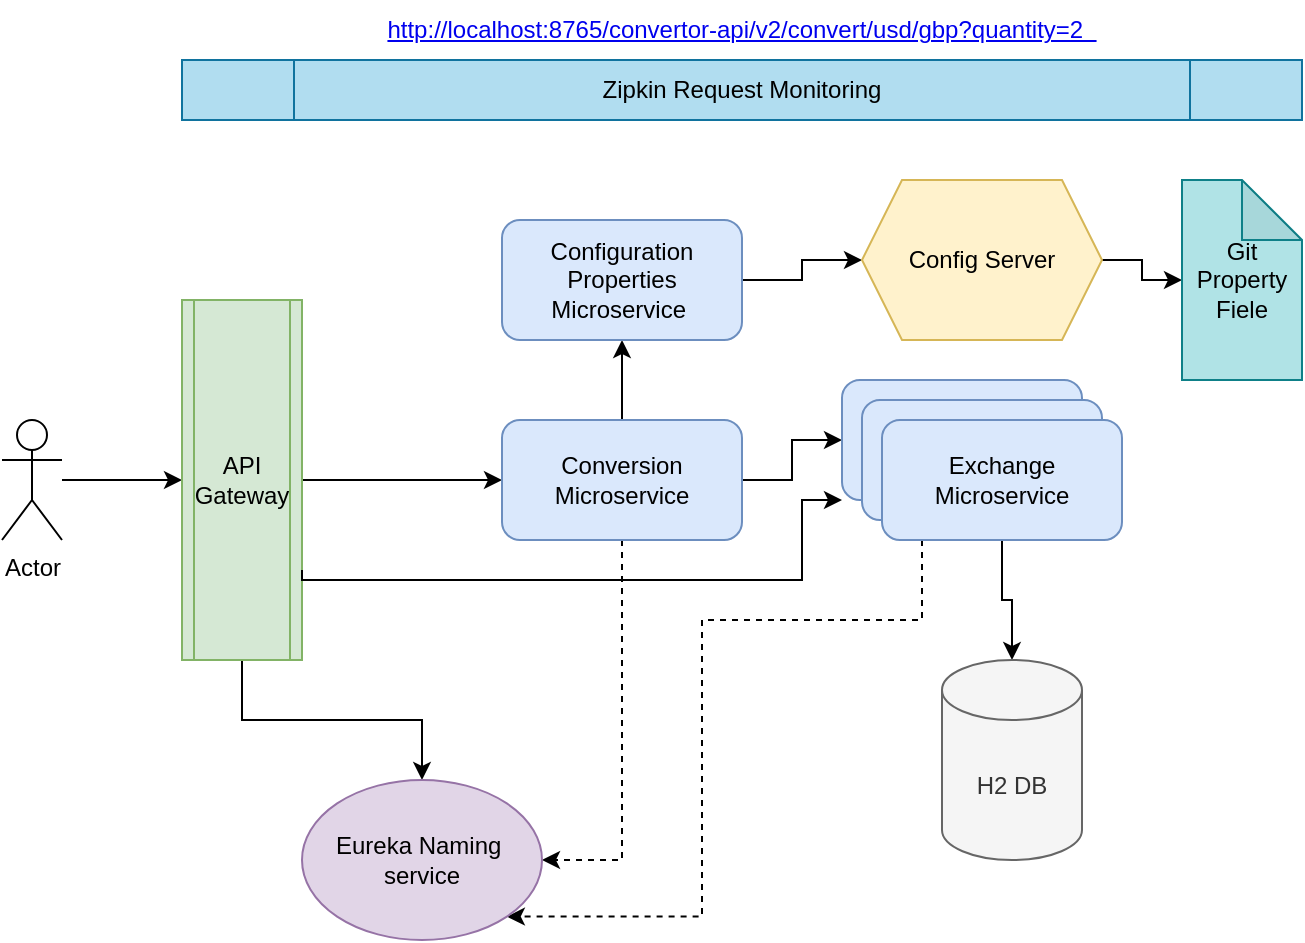 <mxfile version="15.4.0" type="device"><diagram id="C5RBs43oDa-KdzZeNtuy" name="Page-1"><mxGraphModel dx="1298" dy="806" grid="1" gridSize="10" guides="1" tooltips="1" connect="1" arrows="1" fold="1" page="1" pageScale="1" pageWidth="827" pageHeight="1169" math="0" shadow="0"><root><mxCell id="WIyWlLk6GJQsqaUBKTNV-0"/><mxCell id="WIyWlLk6GJQsqaUBKTNV-1" parent="WIyWlLk6GJQsqaUBKTNV-0"/><mxCell id="WIyWlLk6GJQsqaUBKTNV-2" value="" style="rounded=0;html=1;jettySize=auto;orthogonalLoop=1;fontSize=11;endArrow=block;endFill=0;endSize=8;strokeWidth=1;shadow=0;labelBackgroundColor=none;edgeStyle=orthogonalEdgeStyle;" parent="WIyWlLk6GJQsqaUBKTNV-1" edge="1"><mxGeometry relative="1" as="geometry"><mxPoint x="220" y="120" as="sourcePoint"/></mxGeometry></mxCell><mxCell id="4897x20YyrgDVTzjDvdi-5" value="" style="edgeStyle=orthogonalEdgeStyle;rounded=0;orthogonalLoop=1;jettySize=auto;html=1;" edge="1" parent="WIyWlLk6GJQsqaUBKTNV-1" source="U4bXqq9L9UfTokAsVBIl-0" target="U4bXqq9L9UfTokAsVBIl-10"><mxGeometry relative="1" as="geometry"/></mxCell><mxCell id="U4bXqq9L9UfTokAsVBIl-0" value="Actor" style="shape=umlActor;verticalLabelPosition=bottom;verticalAlign=top;html=1;outlineConnect=0;" parent="WIyWlLk6GJQsqaUBKTNV-1" vertex="1"><mxGeometry x="70" y="250" width="30" height="60" as="geometry"/></mxCell><mxCell id="U4bXqq9L9UfTokAsVBIl-7" value="&lt;a href=&quot;data:page/id,C5RBs43oDa-KdzZeNtuy&quot;&gt;http://localhost:8765/convertor-api/v2/convert/usd/gbp?quantity=2&amp;nbsp;&amp;nbsp;&lt;/a&gt;" style="text;html=1;strokeColor=none;fillColor=none;align=center;verticalAlign=middle;whiteSpace=wrap;rounded=0;" parent="WIyWlLk6GJQsqaUBKTNV-1" vertex="1"><mxGeometry x="240" y="40" width="400" height="30" as="geometry"/></mxCell><mxCell id="U4bXqq9L9UfTokAsVBIl-21" style="edgeStyle=orthogonalEdgeStyle;rounded=0;orthogonalLoop=1;jettySize=auto;html=1;entryX=0.5;entryY=0;entryDx=0;entryDy=0;" parent="WIyWlLk6GJQsqaUBKTNV-1" source="U4bXqq9L9UfTokAsVBIl-10" target="U4bXqq9L9UfTokAsVBIl-20" edge="1"><mxGeometry relative="1" as="geometry"/></mxCell><mxCell id="U4bXqq9L9UfTokAsVBIl-22" style="edgeStyle=orthogonalEdgeStyle;rounded=0;orthogonalLoop=1;jettySize=auto;html=1;" parent="WIyWlLk6GJQsqaUBKTNV-1" source="U4bXqq9L9UfTokAsVBIl-10" edge="1"><mxGeometry relative="1" as="geometry"><mxPoint x="320" y="280" as="targetPoint"/></mxGeometry></mxCell><mxCell id="U4bXqq9L9UfTokAsVBIl-10" value="API&lt;br&gt;Gateway&lt;br&gt;" style="shape=process;whiteSpace=wrap;html=1;backgroundOutline=1;fillColor=#d5e8d4;strokeColor=#82b366;" parent="WIyWlLk6GJQsqaUBKTNV-1" vertex="1"><mxGeometry x="160" y="190" width="60" height="180" as="geometry"/></mxCell><mxCell id="U4bXqq9L9UfTokAsVBIl-15" style="edgeStyle=orthogonalEdgeStyle;rounded=0;orthogonalLoop=1;jettySize=auto;html=1;entryX=0;entryY=0.5;entryDx=0;entryDy=0;" parent="WIyWlLk6GJQsqaUBKTNV-1" source="U4bXqq9L9UfTokAsVBIl-11" target="U4bXqq9L9UfTokAsVBIl-12" edge="1"><mxGeometry relative="1" as="geometry"/></mxCell><mxCell id="U4bXqq9L9UfTokAsVBIl-23" style="edgeStyle=orthogonalEdgeStyle;rounded=0;orthogonalLoop=1;jettySize=auto;html=1;entryX=1;entryY=0.5;entryDx=0;entryDy=0;dashed=1;" parent="WIyWlLk6GJQsqaUBKTNV-1" source="U4bXqq9L9UfTokAsVBIl-11" target="U4bXqq9L9UfTokAsVBIl-20" edge="1"><mxGeometry relative="1" as="geometry"/></mxCell><mxCell id="4IQGfCb6uxzi-02-X37Q-1" value="" style="edgeStyle=orthogonalEdgeStyle;rounded=0;orthogonalLoop=1;jettySize=auto;html=1;" parent="WIyWlLk6GJQsqaUBKTNV-1" source="U4bXqq9L9UfTokAsVBIl-11" target="4IQGfCb6uxzi-02-X37Q-0" edge="1"><mxGeometry relative="1" as="geometry"/></mxCell><mxCell id="U4bXqq9L9UfTokAsVBIl-11" value="Conversion Microservice" style="rounded=1;whiteSpace=wrap;html=1;fillColor=#dae8fc;strokeColor=#6c8ebf;" parent="WIyWlLk6GJQsqaUBKTNV-1" vertex="1"><mxGeometry x="320" y="250" width="120" height="60" as="geometry"/></mxCell><mxCell id="U4bXqq9L9UfTokAsVBIl-12" value="Exchange Microservice" style="rounded=1;whiteSpace=wrap;html=1;fillColor=#dae8fc;strokeColor=#6c8ebf;" parent="WIyWlLk6GJQsqaUBKTNV-1" vertex="1"><mxGeometry x="490" y="230" width="120" height="60" as="geometry"/></mxCell><mxCell id="U4bXqq9L9UfTokAsVBIl-13" value="Exchange Microservice" style="rounded=1;whiteSpace=wrap;html=1;fillColor=#dae8fc;strokeColor=#6c8ebf;" parent="WIyWlLk6GJQsqaUBKTNV-1" vertex="1"><mxGeometry x="500" y="240" width="120" height="60" as="geometry"/></mxCell><mxCell id="U4bXqq9L9UfTokAsVBIl-17" style="edgeStyle=orthogonalEdgeStyle;rounded=0;orthogonalLoop=1;jettySize=auto;html=1;exitX=0.5;exitY=1;exitDx=0;exitDy=0;entryX=0.5;entryY=0;entryDx=0;entryDy=0;entryPerimeter=0;" parent="WIyWlLk6GJQsqaUBKTNV-1" source="U4bXqq9L9UfTokAsVBIl-14" target="U4bXqq9L9UfTokAsVBIl-16" edge="1"><mxGeometry relative="1" as="geometry"/></mxCell><mxCell id="U4bXqq9L9UfTokAsVBIl-25" style="edgeStyle=orthogonalEdgeStyle;rounded=0;orthogonalLoop=1;jettySize=auto;html=1;dashed=1;entryX=1;entryY=1;entryDx=0;entryDy=0;" parent="WIyWlLk6GJQsqaUBKTNV-1" source="U4bXqq9L9UfTokAsVBIl-14" target="U4bXqq9L9UfTokAsVBIl-20" edge="1"><mxGeometry relative="1" as="geometry"><mxPoint x="420" y="580" as="targetPoint"/><Array as="points"><mxPoint x="530" y="350"/><mxPoint x="420" y="350"/><mxPoint x="420" y="498"/></Array></mxGeometry></mxCell><mxCell id="U4bXqq9L9UfTokAsVBIl-14" value="Exchange Microservice" style="rounded=1;whiteSpace=wrap;html=1;fillColor=#dae8fc;strokeColor=#6c8ebf;" parent="WIyWlLk6GJQsqaUBKTNV-1" vertex="1"><mxGeometry x="510" y="250" width="120" height="60" as="geometry"/></mxCell><mxCell id="U4bXqq9L9UfTokAsVBIl-16" value="H2 DB" style="shape=cylinder3;whiteSpace=wrap;html=1;boundedLbl=1;backgroundOutline=1;size=15;fillColor=#f5f5f5;strokeColor=#666666;fontColor=#333333;" parent="WIyWlLk6GJQsqaUBKTNV-1" vertex="1"><mxGeometry x="540" y="370" width="70" height="100" as="geometry"/></mxCell><mxCell id="U4bXqq9L9UfTokAsVBIl-20" value="Eureka Naming&amp;nbsp;&lt;br&gt;service" style="ellipse;whiteSpace=wrap;html=1;fillColor=#e1d5e7;strokeColor=#9673a6;" parent="WIyWlLk6GJQsqaUBKTNV-1" vertex="1"><mxGeometry x="220" y="430" width="120" height="80" as="geometry"/></mxCell><mxCell id="4IQGfCb6uxzi-02-X37Q-3" value="" style="edgeStyle=orthogonalEdgeStyle;rounded=0;orthogonalLoop=1;jettySize=auto;html=1;" parent="WIyWlLk6GJQsqaUBKTNV-1" source="4IQGfCb6uxzi-02-X37Q-0" target="4IQGfCb6uxzi-02-X37Q-2" edge="1"><mxGeometry relative="1" as="geometry"/></mxCell><mxCell id="4IQGfCb6uxzi-02-X37Q-0" value="Configuration&lt;br&gt;Properties Microservice&amp;nbsp;" style="rounded=1;whiteSpace=wrap;html=1;fillColor=#dae8fc;strokeColor=#6c8ebf;" parent="WIyWlLk6GJQsqaUBKTNV-1" vertex="1"><mxGeometry x="320" y="150" width="120" height="60" as="geometry"/></mxCell><mxCell id="4IQGfCb6uxzi-02-X37Q-5" value="" style="edgeStyle=orthogonalEdgeStyle;rounded=0;orthogonalLoop=1;jettySize=auto;html=1;" parent="WIyWlLk6GJQsqaUBKTNV-1" source="4IQGfCb6uxzi-02-X37Q-2" target="4IQGfCb6uxzi-02-X37Q-4" edge="1"><mxGeometry relative="1" as="geometry"/></mxCell><mxCell id="4IQGfCb6uxzi-02-X37Q-2" value="Config Server" style="shape=hexagon;perimeter=hexagonPerimeter2;whiteSpace=wrap;html=1;fixedSize=1;fillColor=#fff2cc;strokeColor=#d6b656;" parent="WIyWlLk6GJQsqaUBKTNV-1" vertex="1"><mxGeometry x="500" y="130" width="120" height="80" as="geometry"/></mxCell><mxCell id="4IQGfCb6uxzi-02-X37Q-4" value="Git&lt;br&gt;Property&lt;br&gt;Fiele" style="shape=note;whiteSpace=wrap;html=1;backgroundOutline=1;darkOpacity=0.05;fillColor=#b0e3e6;strokeColor=#0e8088;" parent="WIyWlLk6GJQsqaUBKTNV-1" vertex="1"><mxGeometry x="660" y="130" width="60" height="100" as="geometry"/></mxCell><mxCell id="4897x20YyrgDVTzjDvdi-0" value="Zipkin Request Monitoring" style="shape=process;whiteSpace=wrap;html=1;backgroundOutline=1;fillColor=#b1ddf0;strokeColor=#10739e;" vertex="1" parent="WIyWlLk6GJQsqaUBKTNV-1"><mxGeometry x="160" y="70" width="560" height="30" as="geometry"/></mxCell><mxCell id="4897x20YyrgDVTzjDvdi-4" style="edgeStyle=orthogonalEdgeStyle;rounded=0;orthogonalLoop=1;jettySize=auto;html=1;entryX=0;entryY=1;entryDx=0;entryDy=0;exitX=1;exitY=0.75;exitDx=0;exitDy=0;" edge="1" parent="WIyWlLk6GJQsqaUBKTNV-1" source="U4bXqq9L9UfTokAsVBIl-10" target="U4bXqq9L9UfTokAsVBIl-12"><mxGeometry relative="1" as="geometry"><mxPoint x="420" y="330" as="sourcePoint"/><mxPoint x="470" y="310" as="targetPoint"/><Array as="points"><mxPoint x="220" y="330"/><mxPoint x="470" y="330"/><mxPoint x="470" y="290"/></Array></mxGeometry></mxCell></root></mxGraphModel></diagram></mxfile>